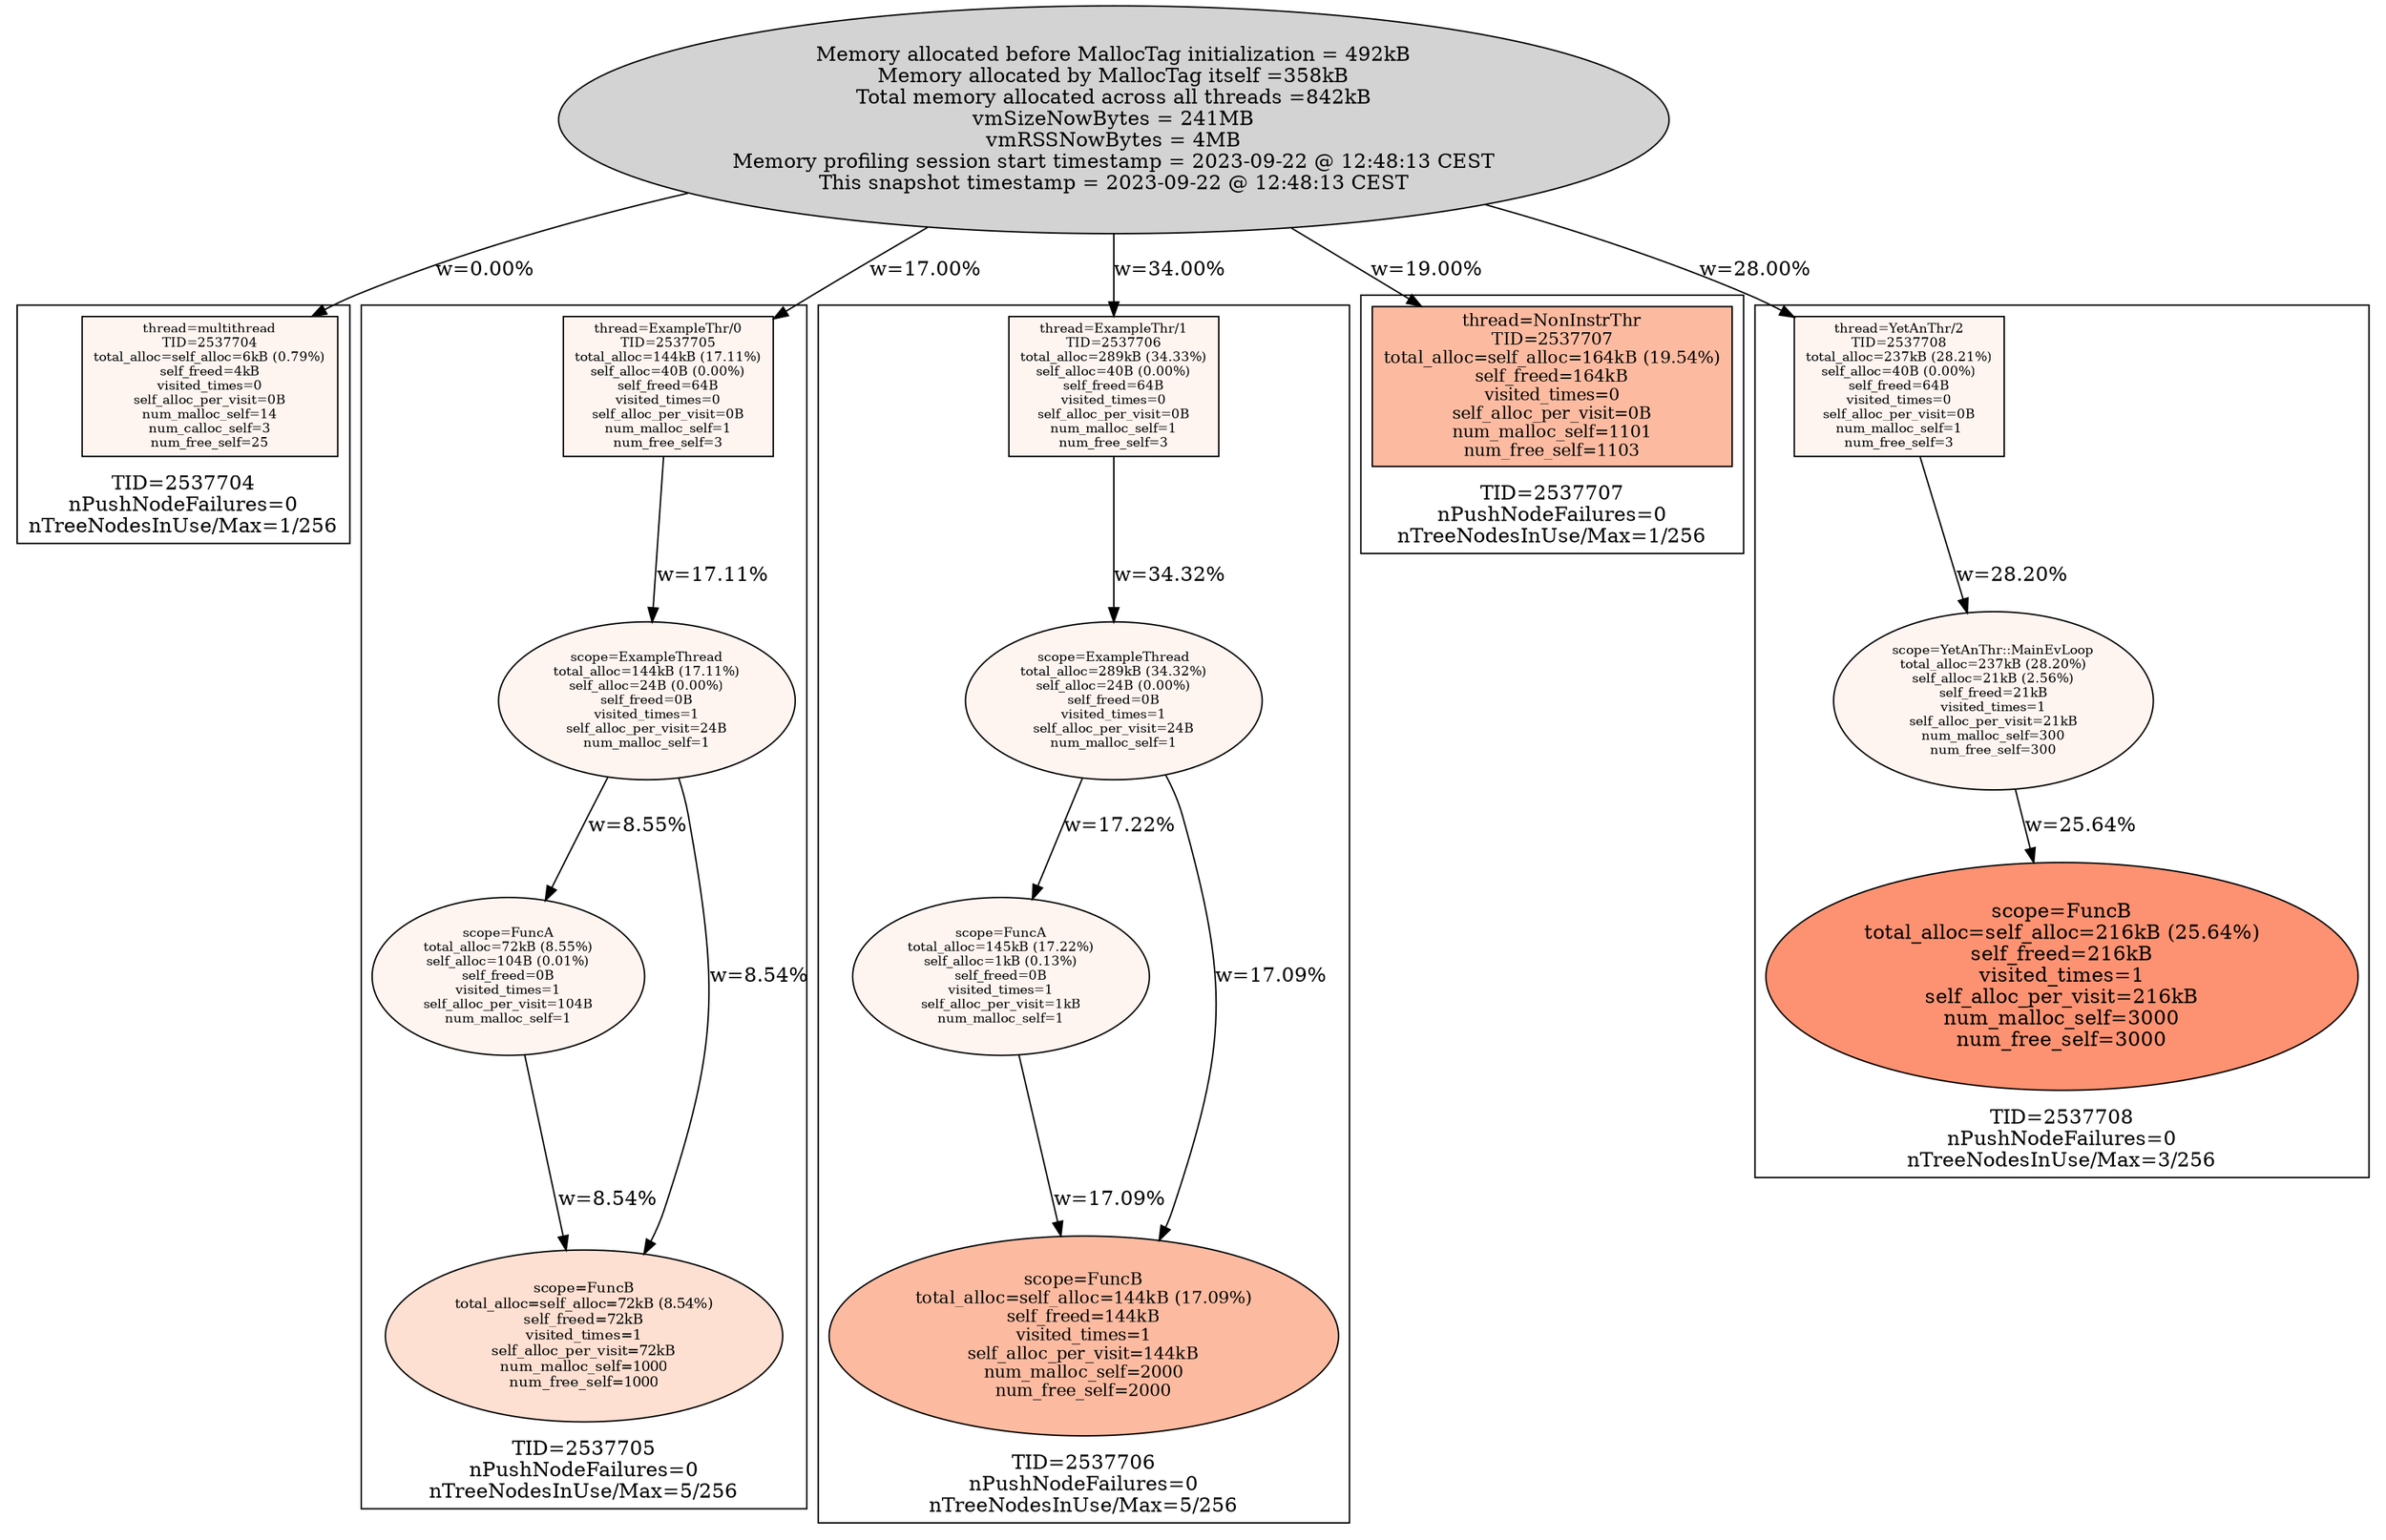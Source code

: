 digraph AllMallocTrees {
 node [colorscheme=reds9 style=filled]
  "Process 2537704" [label="Memory allocated before MallocTag initialization = 492kB\nMemory allocated by MallocTag itself =358kB\nTotal memory allocated across all threads =842kB\nvmSizeNowBytes = 241MB\nvmRSSNowBytes = 4MB\nMemory profiling session start timestamp = 2023-09-22 @ 12:48:13 CEST\nThis snapshot timestamp = 2023-09-22 @ 12:48:13 CEST\n"
]
 subgraph cluster_TID2537704 {
  node [colorscheme=reds9 style=filled]
  labelloc="b"
  label="TID=2537704\nnPushNodeFailures=0\nnTreeNodesInUse/Max=1/256\n"
  "2537704_multithread" [label="thread=multithread\nTID=2537704\ntotal_alloc=self_alloc=6kB (0.79%)\nself_freed=4kB\nvisited_times=0\nself_alloc_per_visit=0B\nnum_malloc_self=14\nnum_calloc_self=3\nnum_free_self=25\n"
 shape=box fillcolor=1 fontsize=9]
 }

  "Process 2537704" -> "2537704_multithread" [label="w=0.00%"]
 subgraph cluster_TID2537705 {
  node [colorscheme=reds9 style=filled]
  labelloc="b"
  label="TID=2537705\nnPushNodeFailures=0\nnTreeNodesInUse/Max=5/256\n"
  "2537705_ExampleThr/0" [label="thread=ExampleThr/0\nTID=2537705\ntotal_alloc=144kB (17.11%)\nself_alloc=40B (0.00%)\nself_freed=64B\nvisited_times=0\nself_alloc_per_visit=0B\nnum_malloc_self=1\nnum_free_self=3\n"
 shape=box fillcolor=1 fontsize=9]
  "2537705_ExampleThr/0" -> "2537705_ExampleThread" [label="w=17.11%"]
  "2537705_ExampleThread" [label="scope=ExampleThread\ntotal_alloc=144kB (17.11%)\nself_alloc=24B (0.00%)\nself_freed=0B\nvisited_times=1\nself_alloc_per_visit=24B\nnum_malloc_self=1\n"
 fillcolor=1 fontsize=9]
  "2537705_ExampleThread" -> "2537705_FuncA" [label="w=8.55%"]
  "2537705_ExampleThread" -> "2537705_FuncB" [label="w=8.54%"]
  "2537705_FuncA" [label="scope=FuncA\ntotal_alloc=72kB (8.55%)\nself_alloc=104B (0.01%)\nself_freed=0B\nvisited_times=1\nself_alloc_per_visit=104B\nnum_malloc_self=1\n"
 fillcolor=1 fontsize=9]
  "2537705_FuncA" -> "2537705_FuncB" [label="w=8.54%"]
  "2537705_FuncB" [label="scope=FuncB\ntotal_alloc=self_alloc=72kB (8.54%)\nself_freed=72kB\nvisited_times=1\nself_alloc_per_visit=72kB\nnum_malloc_self=1000\nnum_free_self=1000\n"
 fillcolor=2 fontsize=10]
  "2537705_FuncB" [label="scope=FuncB\ntotal_alloc=self_alloc=72kB (8.54%)\nself_freed=72kB\nvisited_times=1\nself_alloc_per_visit=72kB\nnum_malloc_self=1000\nnum_free_self=1000\n"
 fillcolor=2 fontsize=10]
 }

  "Process 2537704" -> "2537705_ExampleThr/0" [label="w=17.00%"]
 subgraph cluster_TID2537706 {
  node [colorscheme=reds9 style=filled]
  labelloc="b"
  label="TID=2537706\nnPushNodeFailures=0\nnTreeNodesInUse/Max=5/256\n"
  "2537706_ExampleThr/1" [label="thread=ExampleThr/1\nTID=2537706\ntotal_alloc=289kB (34.33%)\nself_alloc=40B (0.00%)\nself_freed=64B\nvisited_times=0\nself_alloc_per_visit=0B\nnum_malloc_self=1\nnum_free_self=3\n"
 shape=box fillcolor=1 fontsize=9]
  "2537706_ExampleThr/1" -> "2537706_ExampleThread" [label="w=34.32%"]
  "2537706_ExampleThread" [label="scope=ExampleThread\ntotal_alloc=289kB (34.32%)\nself_alloc=24B (0.00%)\nself_freed=0B\nvisited_times=1\nself_alloc_per_visit=24B\nnum_malloc_self=1\n"
 fillcolor=1 fontsize=9]
  "2537706_ExampleThread" -> "2537706_FuncA" [label="w=17.22%"]
  "2537706_ExampleThread" -> "2537706_FuncB" [label="w=17.09%"]
  "2537706_FuncA" [label="scope=FuncA\ntotal_alloc=145kB (17.22%)\nself_alloc=1kB (0.13%)\nself_freed=0B\nvisited_times=1\nself_alloc_per_visit=1kB\nnum_malloc_self=1\n"
 fillcolor=1 fontsize=9]
  "2537706_FuncA" -> "2537706_FuncB" [label="w=17.09%"]
  "2537706_FuncB" [label="scope=FuncB\ntotal_alloc=self_alloc=144kB (17.09%)\nself_freed=144kB\nvisited_times=1\nself_alloc_per_visit=144kB\nnum_malloc_self=2000\nnum_free_self=2000\n"
 fillcolor=3 fontsize=12]
  "2537706_FuncB" [label="scope=FuncB\ntotal_alloc=self_alloc=144kB (17.09%)\nself_freed=144kB\nvisited_times=1\nself_alloc_per_visit=144kB\nnum_malloc_self=2000\nnum_free_self=2000\n"
 fillcolor=3 fontsize=12]
 }

  "Process 2537704" -> "2537706_ExampleThr/1" [label="w=34.00%"]
 subgraph cluster_TID2537707 {
  node [colorscheme=reds9 style=filled]
  labelloc="b"
  label="TID=2537707\nnPushNodeFailures=0\nnTreeNodesInUse/Max=1/256\n"
  "2537707_NonInstrThr" [label="thread=NonInstrThr\nTID=2537707\ntotal_alloc=self_alloc=164kB (19.54%)\nself_freed=164kB\nvisited_times=0\nself_alloc_per_visit=0B\nnum_malloc_self=1101\nnum_free_self=1103\n"
 shape=box fillcolor=3 fontsize=12]
 }

  "Process 2537704" -> "2537707_NonInstrThr" [label="w=19.00%"]
 subgraph cluster_TID2537708 {
  node [colorscheme=reds9 style=filled]
  labelloc="b"
  label="TID=2537708\nnPushNodeFailures=0\nnTreeNodesInUse/Max=3/256\n"
  "2537708_YetAnThr/2" [label="thread=YetAnThr/2\nTID=2537708\ntotal_alloc=237kB (28.21%)\nself_alloc=40B (0.00%)\nself_freed=64B\nvisited_times=0\nself_alloc_per_visit=0B\nnum_malloc_self=1\nnum_free_self=3\n"
 shape=box fillcolor=1 fontsize=9]
  "2537708_YetAnThr/2" -> "2537708_YetAnThr::MainEvLoop" [label="w=28.20%"]
  "2537708_YetAnThr::MainEvLoop" [label="scope=YetAnThr::MainEvLoop\ntotal_alloc=237kB (28.20%)\nself_alloc=21kB (2.56%)\nself_freed=21kB\nvisited_times=1\nself_alloc_per_visit=21kB\nnum_malloc_self=300\nnum_free_self=300\n"
 fillcolor=1 fontsize=9]
  "2537708_YetAnThr::MainEvLoop" -> "2537708_FuncB" [label="w=25.64%"]
  "2537708_FuncB" [label="scope=FuncB\ntotal_alloc=self_alloc=216kB (25.64%)\nself_freed=216kB\nvisited_times=1\nself_alloc_per_visit=216kB\nnum_malloc_self=3000\nnum_free_self=3000\n"
 fillcolor=4 fontsize=14]
 }

  "Process 2537704" -> "2537708_YetAnThr/2" [label="w=28.00%"]
}

